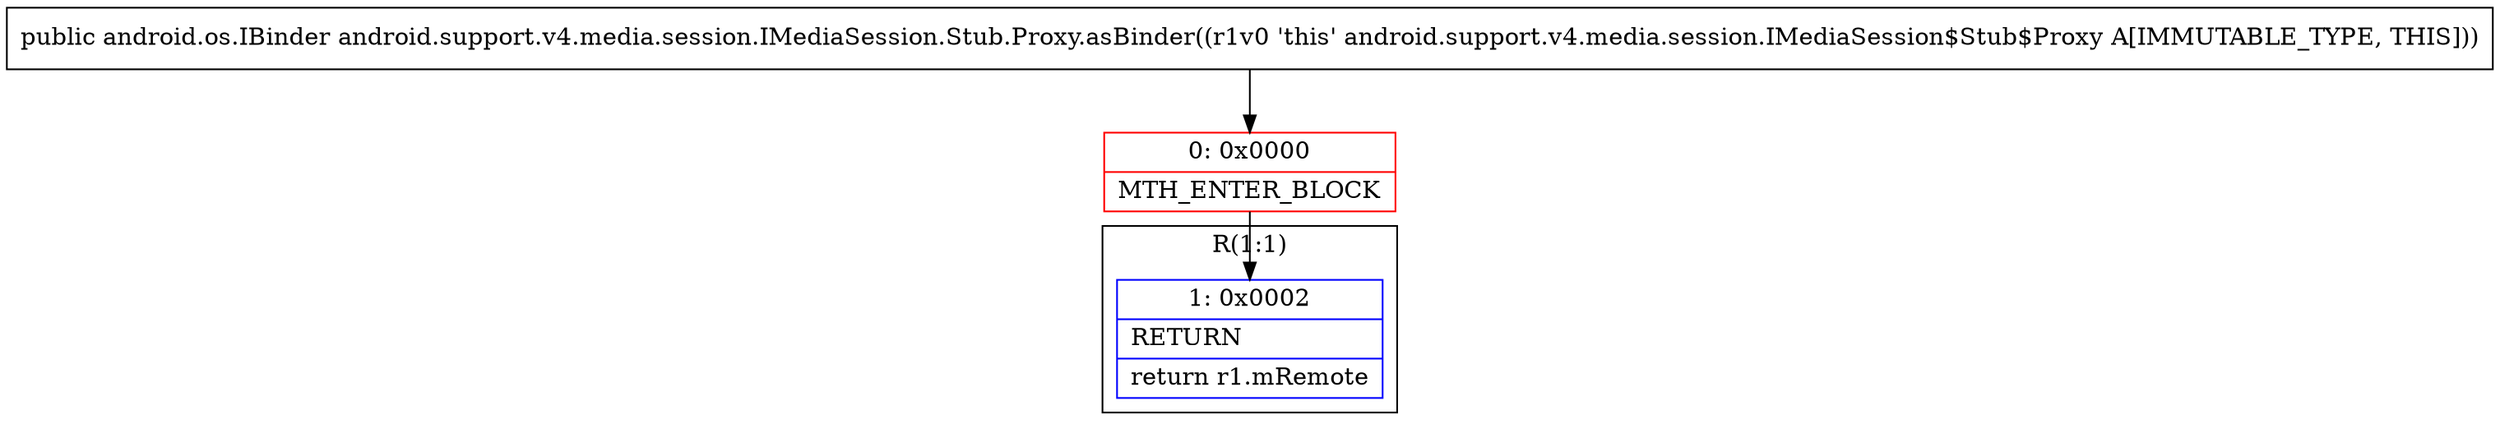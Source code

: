 digraph "CFG forandroid.support.v4.media.session.IMediaSession.Stub.Proxy.asBinder()Landroid\/os\/IBinder;" {
subgraph cluster_Region_1517065604 {
label = "R(1:1)";
node [shape=record,color=blue];
Node_1 [shape=record,label="{1\:\ 0x0002|RETURN\l|return r1.mRemote\l}"];
}
Node_0 [shape=record,color=red,label="{0\:\ 0x0000|MTH_ENTER_BLOCK\l}"];
MethodNode[shape=record,label="{public android.os.IBinder android.support.v4.media.session.IMediaSession.Stub.Proxy.asBinder((r1v0 'this' android.support.v4.media.session.IMediaSession$Stub$Proxy A[IMMUTABLE_TYPE, THIS])) }"];
MethodNode -> Node_0;
Node_0 -> Node_1;
}

